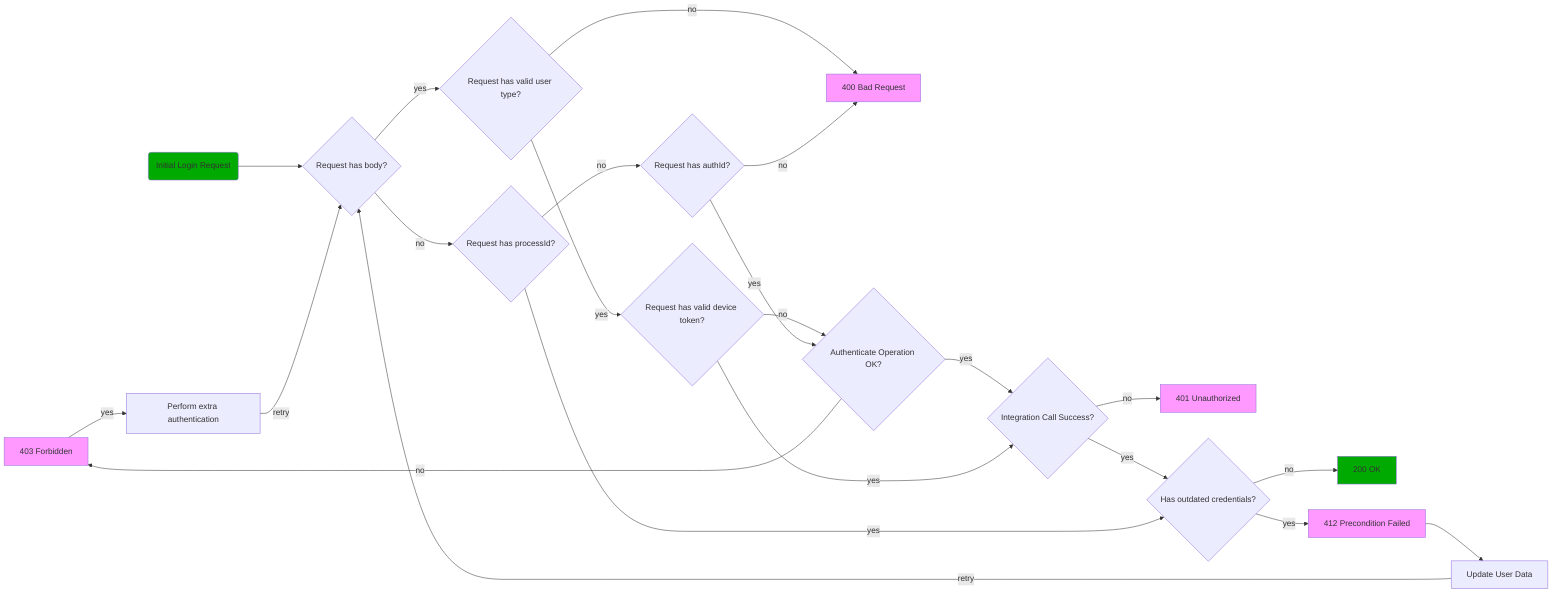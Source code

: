 graph LR
  classDef http fill:#f9f;
  classDef ok fill:#0a0;
  in(Initial Login Request)
  hasBody{Request has body?}
  hasPid{Request has processId?}
  hasAid{Request has authId?}
  userTypeValid{Request has valid user type?}
  hasDeviceToken{Request has valid device token?}
  authOK{Authenticate Operation OK?}
  400[400 Bad Request]
  403[403 Forbidden]
  401[401 Unauthorized]
  200[200 OK]
  412[412 Precondition Failed]
  class in ok
  class 400 http
  class 403 http
  class 401 http
  class 200 ok
  class 412 http
  performExtraAuth[Perform extra authentication]
  updateData[Update User Data]
  integration{Integration Call Success?}
  outdatedCredentials{Has outdated credentials?}
  in --> hasBody
  hasBody -- no --> hasPid
  hasBody -- yes --> userTypeValid
  userTypeValid -- no --> 400
  userTypeValid -- yes --> hasDeviceToken
  hasPid -- no --> hasAid
  hasAid -- no --> 400
  hasDeviceToken -- no --> authOK
  authOK -- no --> 403
  403 -- yes --> performExtraAuth
  performExtraAuth -- retry --> hasBody
  authOK -- yes --> integration
  hasDeviceToken -- yes --> integration
  integration -- no --> 401
  integration -- yes --> outdatedCredentials
  outdatedCredentials -- no --> 200
  outdatedCredentials -- yes --> 412
  412 --> updateData
  updateData -- retry --> hasBody
  hasPid -- yes --> outdatedCredentials
  hasAid -- yes --> authOK